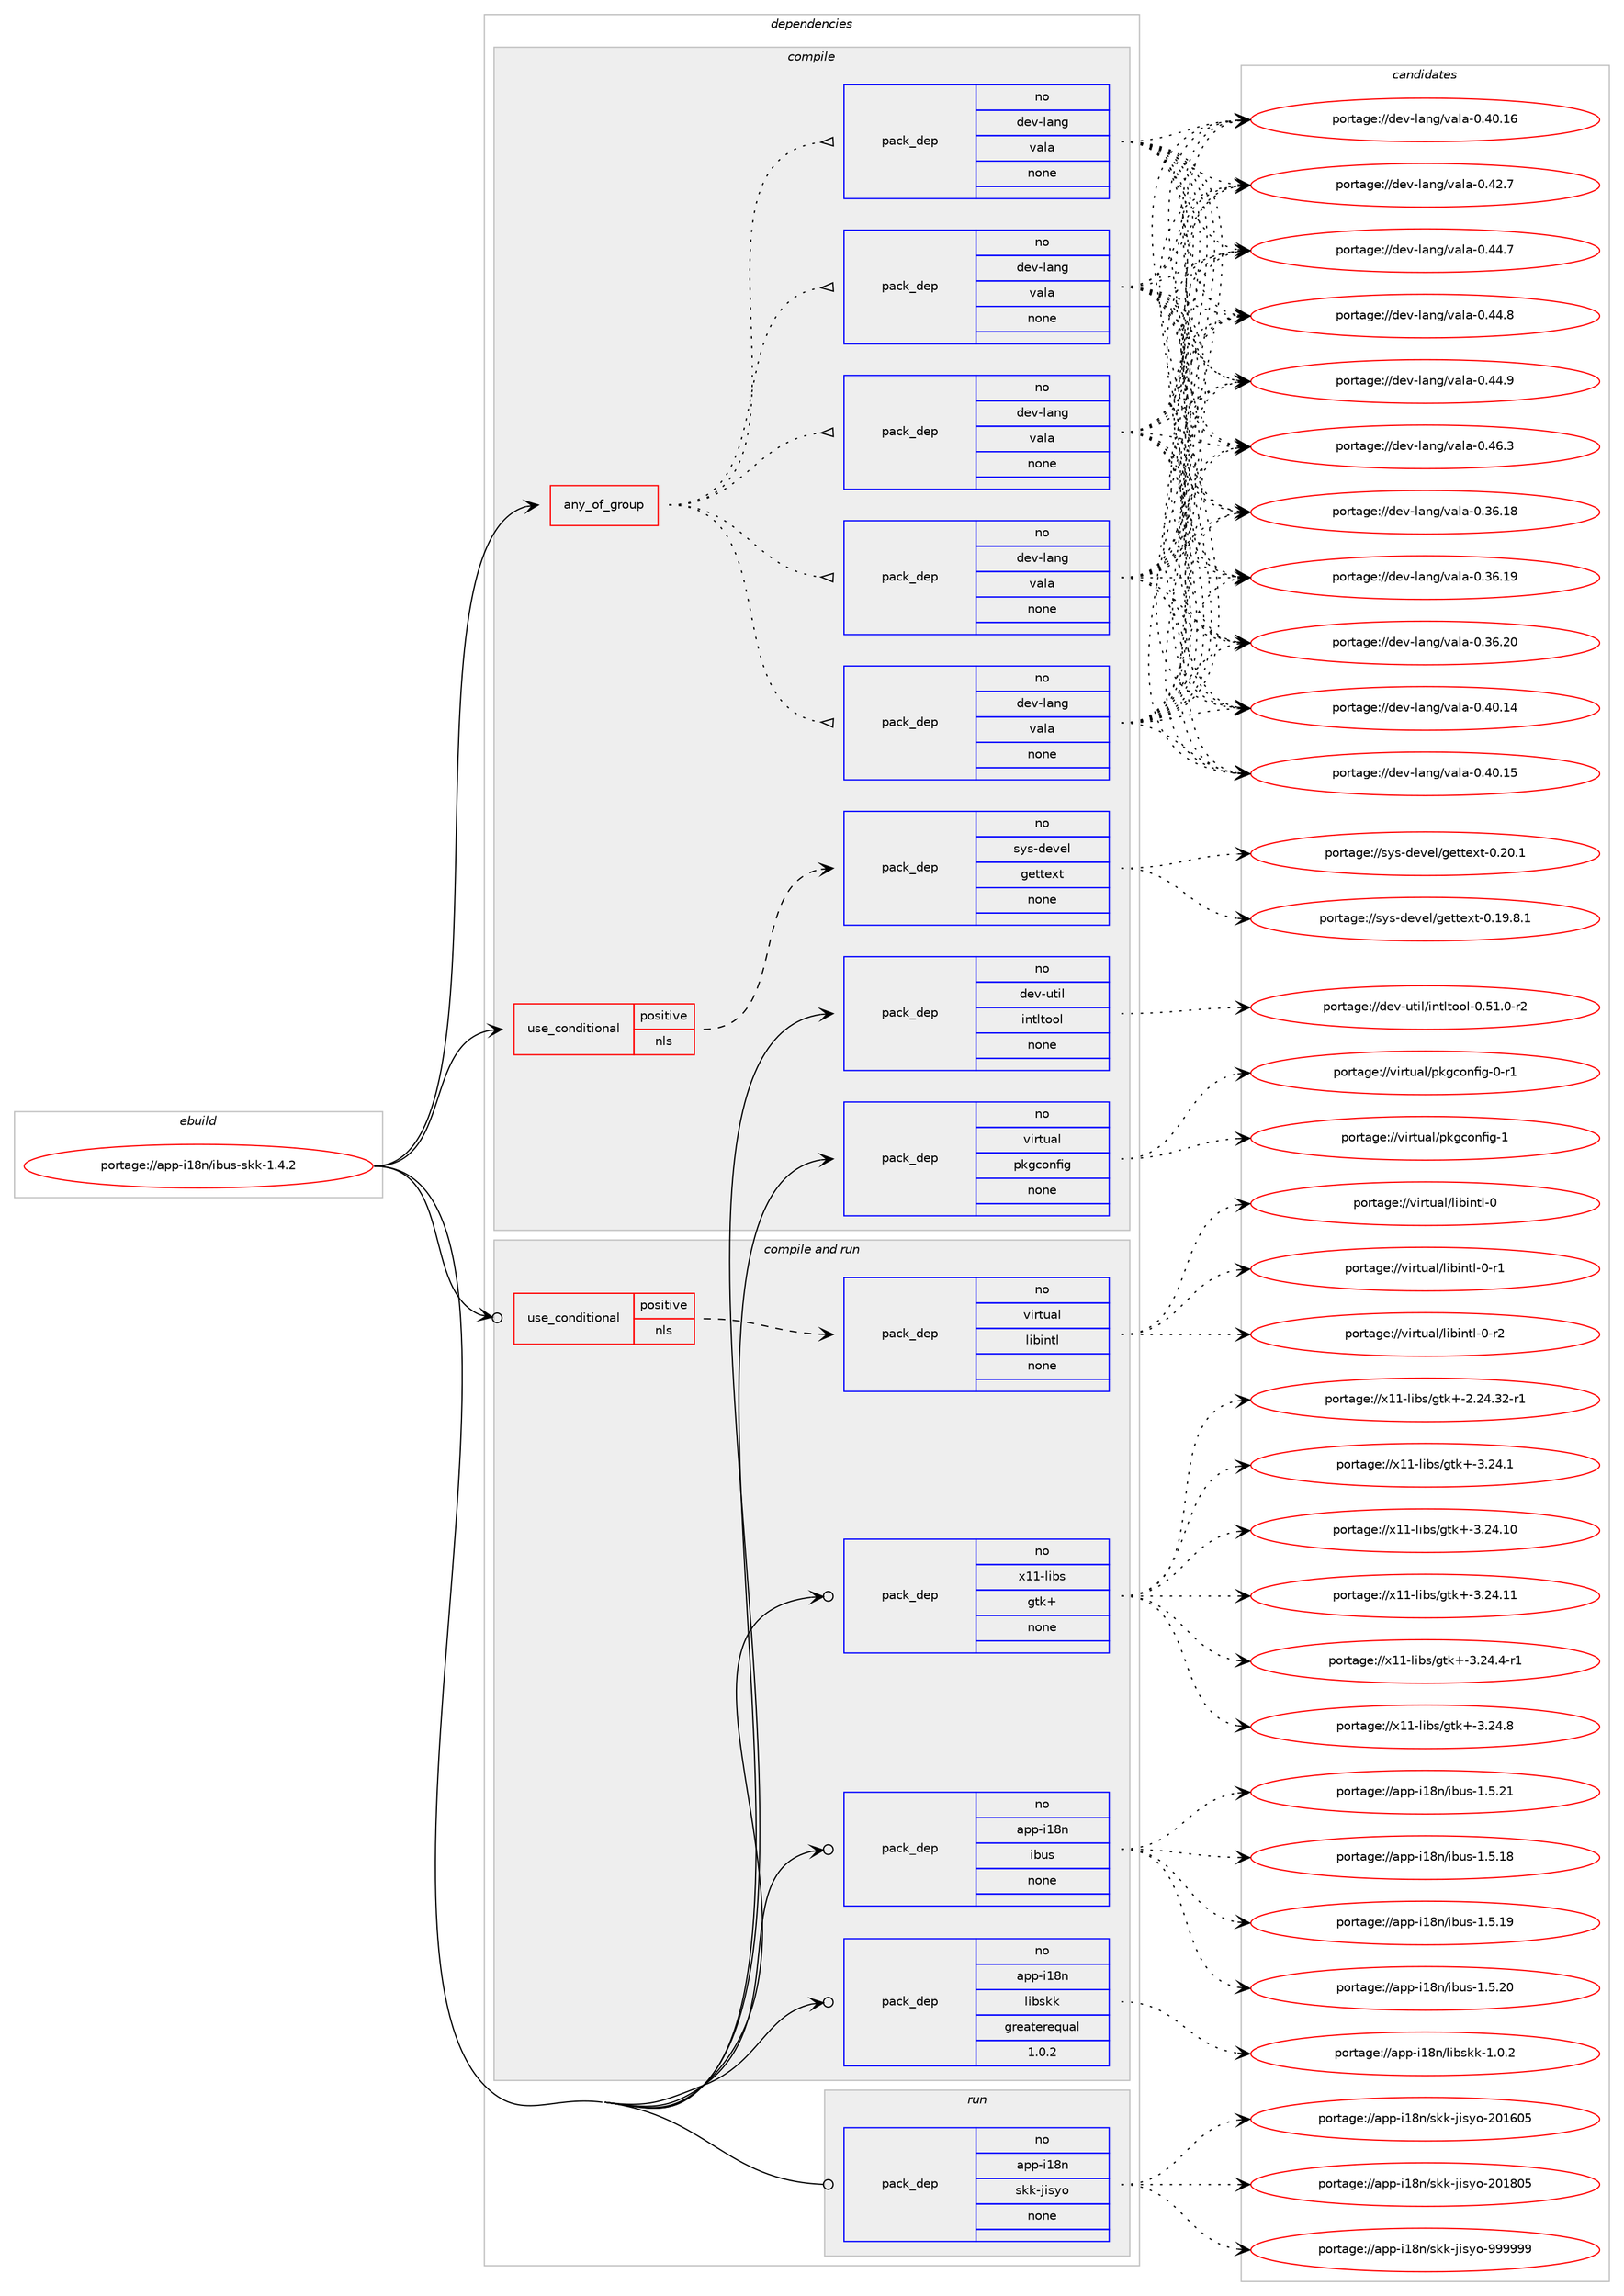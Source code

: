 digraph prolog {

# *************
# Graph options
# *************

newrank=true;
concentrate=true;
compound=true;
graph [rankdir=LR,fontname=Helvetica,fontsize=10,ranksep=1.5];#, ranksep=2.5, nodesep=0.2];
edge  [arrowhead=vee];
node  [fontname=Helvetica,fontsize=10];

# **********
# The ebuild
# **********

subgraph cluster_leftcol {
color=gray;
rank=same;
label=<<i>ebuild</i>>;
id [label="portage://app-i18n/ibus-skk-1.4.2", color=red, width=4, href="../app-i18n/ibus-skk-1.4.2.svg"];
}

# ****************
# The dependencies
# ****************

subgraph cluster_midcol {
color=gray;
label=<<i>dependencies</i>>;
subgraph cluster_compile {
fillcolor="#eeeeee";
style=filled;
label=<<i>compile</i>>;
subgraph any453 {
dependency30596 [label=<<TABLE BORDER="0" CELLBORDER="1" CELLSPACING="0" CELLPADDING="4"><TR><TD CELLPADDING="10">any_of_group</TD></TR></TABLE>>, shape=none, color=red];subgraph pack22277 {
dependency30597 [label=<<TABLE BORDER="0" CELLBORDER="1" CELLSPACING="0" CELLPADDING="4" WIDTH="220"><TR><TD ROWSPAN="6" CELLPADDING="30">pack_dep</TD></TR><TR><TD WIDTH="110">no</TD></TR><TR><TD>dev-lang</TD></TR><TR><TD>vala</TD></TR><TR><TD>none</TD></TR><TR><TD></TD></TR></TABLE>>, shape=none, color=blue];
}
dependency30596:e -> dependency30597:w [weight=20,style="dotted",arrowhead="oinv"];
subgraph pack22278 {
dependency30598 [label=<<TABLE BORDER="0" CELLBORDER="1" CELLSPACING="0" CELLPADDING="4" WIDTH="220"><TR><TD ROWSPAN="6" CELLPADDING="30">pack_dep</TD></TR><TR><TD WIDTH="110">no</TD></TR><TR><TD>dev-lang</TD></TR><TR><TD>vala</TD></TR><TR><TD>none</TD></TR><TR><TD></TD></TR></TABLE>>, shape=none, color=blue];
}
dependency30596:e -> dependency30598:w [weight=20,style="dotted",arrowhead="oinv"];
subgraph pack22279 {
dependency30599 [label=<<TABLE BORDER="0" CELLBORDER="1" CELLSPACING="0" CELLPADDING="4" WIDTH="220"><TR><TD ROWSPAN="6" CELLPADDING="30">pack_dep</TD></TR><TR><TD WIDTH="110">no</TD></TR><TR><TD>dev-lang</TD></TR><TR><TD>vala</TD></TR><TR><TD>none</TD></TR><TR><TD></TD></TR></TABLE>>, shape=none, color=blue];
}
dependency30596:e -> dependency30599:w [weight=20,style="dotted",arrowhead="oinv"];
subgraph pack22280 {
dependency30600 [label=<<TABLE BORDER="0" CELLBORDER="1" CELLSPACING="0" CELLPADDING="4" WIDTH="220"><TR><TD ROWSPAN="6" CELLPADDING="30">pack_dep</TD></TR><TR><TD WIDTH="110">no</TD></TR><TR><TD>dev-lang</TD></TR><TR><TD>vala</TD></TR><TR><TD>none</TD></TR><TR><TD></TD></TR></TABLE>>, shape=none, color=blue];
}
dependency30596:e -> dependency30600:w [weight=20,style="dotted",arrowhead="oinv"];
subgraph pack22281 {
dependency30601 [label=<<TABLE BORDER="0" CELLBORDER="1" CELLSPACING="0" CELLPADDING="4" WIDTH="220"><TR><TD ROWSPAN="6" CELLPADDING="30">pack_dep</TD></TR><TR><TD WIDTH="110">no</TD></TR><TR><TD>dev-lang</TD></TR><TR><TD>vala</TD></TR><TR><TD>none</TD></TR><TR><TD></TD></TR></TABLE>>, shape=none, color=blue];
}
dependency30596:e -> dependency30601:w [weight=20,style="dotted",arrowhead="oinv"];
}
id:e -> dependency30596:w [weight=20,style="solid",arrowhead="vee"];
subgraph cond7854 {
dependency30602 [label=<<TABLE BORDER="0" CELLBORDER="1" CELLSPACING="0" CELLPADDING="4"><TR><TD ROWSPAN="3" CELLPADDING="10">use_conditional</TD></TR><TR><TD>positive</TD></TR><TR><TD>nls</TD></TR></TABLE>>, shape=none, color=red];
subgraph pack22282 {
dependency30603 [label=<<TABLE BORDER="0" CELLBORDER="1" CELLSPACING="0" CELLPADDING="4" WIDTH="220"><TR><TD ROWSPAN="6" CELLPADDING="30">pack_dep</TD></TR><TR><TD WIDTH="110">no</TD></TR><TR><TD>sys-devel</TD></TR><TR><TD>gettext</TD></TR><TR><TD>none</TD></TR><TR><TD></TD></TR></TABLE>>, shape=none, color=blue];
}
dependency30602:e -> dependency30603:w [weight=20,style="dashed",arrowhead="vee"];
}
id:e -> dependency30602:w [weight=20,style="solid",arrowhead="vee"];
subgraph pack22283 {
dependency30604 [label=<<TABLE BORDER="0" CELLBORDER="1" CELLSPACING="0" CELLPADDING="4" WIDTH="220"><TR><TD ROWSPAN="6" CELLPADDING="30">pack_dep</TD></TR><TR><TD WIDTH="110">no</TD></TR><TR><TD>dev-util</TD></TR><TR><TD>intltool</TD></TR><TR><TD>none</TD></TR><TR><TD></TD></TR></TABLE>>, shape=none, color=blue];
}
id:e -> dependency30604:w [weight=20,style="solid",arrowhead="vee"];
subgraph pack22284 {
dependency30605 [label=<<TABLE BORDER="0" CELLBORDER="1" CELLSPACING="0" CELLPADDING="4" WIDTH="220"><TR><TD ROWSPAN="6" CELLPADDING="30">pack_dep</TD></TR><TR><TD WIDTH="110">no</TD></TR><TR><TD>virtual</TD></TR><TR><TD>pkgconfig</TD></TR><TR><TD>none</TD></TR><TR><TD></TD></TR></TABLE>>, shape=none, color=blue];
}
id:e -> dependency30605:w [weight=20,style="solid",arrowhead="vee"];
}
subgraph cluster_compileandrun {
fillcolor="#eeeeee";
style=filled;
label=<<i>compile and run</i>>;
subgraph cond7855 {
dependency30606 [label=<<TABLE BORDER="0" CELLBORDER="1" CELLSPACING="0" CELLPADDING="4"><TR><TD ROWSPAN="3" CELLPADDING="10">use_conditional</TD></TR><TR><TD>positive</TD></TR><TR><TD>nls</TD></TR></TABLE>>, shape=none, color=red];
subgraph pack22285 {
dependency30607 [label=<<TABLE BORDER="0" CELLBORDER="1" CELLSPACING="0" CELLPADDING="4" WIDTH="220"><TR><TD ROWSPAN="6" CELLPADDING="30">pack_dep</TD></TR><TR><TD WIDTH="110">no</TD></TR><TR><TD>virtual</TD></TR><TR><TD>libintl</TD></TR><TR><TD>none</TD></TR><TR><TD></TD></TR></TABLE>>, shape=none, color=blue];
}
dependency30606:e -> dependency30607:w [weight=20,style="dashed",arrowhead="vee"];
}
id:e -> dependency30606:w [weight=20,style="solid",arrowhead="odotvee"];
subgraph pack22286 {
dependency30608 [label=<<TABLE BORDER="0" CELLBORDER="1" CELLSPACING="0" CELLPADDING="4" WIDTH="220"><TR><TD ROWSPAN="6" CELLPADDING="30">pack_dep</TD></TR><TR><TD WIDTH="110">no</TD></TR><TR><TD>app-i18n</TD></TR><TR><TD>ibus</TD></TR><TR><TD>none</TD></TR><TR><TD></TD></TR></TABLE>>, shape=none, color=blue];
}
id:e -> dependency30608:w [weight=20,style="solid",arrowhead="odotvee"];
subgraph pack22287 {
dependency30609 [label=<<TABLE BORDER="0" CELLBORDER="1" CELLSPACING="0" CELLPADDING="4" WIDTH="220"><TR><TD ROWSPAN="6" CELLPADDING="30">pack_dep</TD></TR><TR><TD WIDTH="110">no</TD></TR><TR><TD>app-i18n</TD></TR><TR><TD>libskk</TD></TR><TR><TD>greaterequal</TD></TR><TR><TD>1.0.2</TD></TR></TABLE>>, shape=none, color=blue];
}
id:e -> dependency30609:w [weight=20,style="solid",arrowhead="odotvee"];
subgraph pack22288 {
dependency30610 [label=<<TABLE BORDER="0" CELLBORDER="1" CELLSPACING="0" CELLPADDING="4" WIDTH="220"><TR><TD ROWSPAN="6" CELLPADDING="30">pack_dep</TD></TR><TR><TD WIDTH="110">no</TD></TR><TR><TD>x11-libs</TD></TR><TR><TD>gtk+</TD></TR><TR><TD>none</TD></TR><TR><TD></TD></TR></TABLE>>, shape=none, color=blue];
}
id:e -> dependency30610:w [weight=20,style="solid",arrowhead="odotvee"];
}
subgraph cluster_run {
fillcolor="#eeeeee";
style=filled;
label=<<i>run</i>>;
subgraph pack22289 {
dependency30611 [label=<<TABLE BORDER="0" CELLBORDER="1" CELLSPACING="0" CELLPADDING="4" WIDTH="220"><TR><TD ROWSPAN="6" CELLPADDING="30">pack_dep</TD></TR><TR><TD WIDTH="110">no</TD></TR><TR><TD>app-i18n</TD></TR><TR><TD>skk-jisyo</TD></TR><TR><TD>none</TD></TR><TR><TD></TD></TR></TABLE>>, shape=none, color=blue];
}
id:e -> dependency30611:w [weight=20,style="solid",arrowhead="odot"];
}
}

# **************
# The candidates
# **************

subgraph cluster_choices {
rank=same;
color=gray;
label=<<i>candidates</i>>;

subgraph choice22277 {
color=black;
nodesep=1;
choiceportage10010111845108971101034711897108974548465154464956 [label="portage://dev-lang/vala-0.36.18", color=red, width=4,href="../dev-lang/vala-0.36.18.svg"];
choiceportage10010111845108971101034711897108974548465154464957 [label="portage://dev-lang/vala-0.36.19", color=red, width=4,href="../dev-lang/vala-0.36.19.svg"];
choiceportage10010111845108971101034711897108974548465154465048 [label="portage://dev-lang/vala-0.36.20", color=red, width=4,href="../dev-lang/vala-0.36.20.svg"];
choiceportage10010111845108971101034711897108974548465248464952 [label="portage://dev-lang/vala-0.40.14", color=red, width=4,href="../dev-lang/vala-0.40.14.svg"];
choiceportage10010111845108971101034711897108974548465248464953 [label="portage://dev-lang/vala-0.40.15", color=red, width=4,href="../dev-lang/vala-0.40.15.svg"];
choiceportage10010111845108971101034711897108974548465248464954 [label="portage://dev-lang/vala-0.40.16", color=red, width=4,href="../dev-lang/vala-0.40.16.svg"];
choiceportage100101118451089711010347118971089745484652504655 [label="portage://dev-lang/vala-0.42.7", color=red, width=4,href="../dev-lang/vala-0.42.7.svg"];
choiceportage100101118451089711010347118971089745484652524655 [label="portage://dev-lang/vala-0.44.7", color=red, width=4,href="../dev-lang/vala-0.44.7.svg"];
choiceportage100101118451089711010347118971089745484652524656 [label="portage://dev-lang/vala-0.44.8", color=red, width=4,href="../dev-lang/vala-0.44.8.svg"];
choiceportage100101118451089711010347118971089745484652524657 [label="portage://dev-lang/vala-0.44.9", color=red, width=4,href="../dev-lang/vala-0.44.9.svg"];
choiceportage100101118451089711010347118971089745484652544651 [label="portage://dev-lang/vala-0.46.3", color=red, width=4,href="../dev-lang/vala-0.46.3.svg"];
dependency30597:e -> choiceportage10010111845108971101034711897108974548465154464956:w [style=dotted,weight="100"];
dependency30597:e -> choiceportage10010111845108971101034711897108974548465154464957:w [style=dotted,weight="100"];
dependency30597:e -> choiceportage10010111845108971101034711897108974548465154465048:w [style=dotted,weight="100"];
dependency30597:e -> choiceportage10010111845108971101034711897108974548465248464952:w [style=dotted,weight="100"];
dependency30597:e -> choiceportage10010111845108971101034711897108974548465248464953:w [style=dotted,weight="100"];
dependency30597:e -> choiceportage10010111845108971101034711897108974548465248464954:w [style=dotted,weight="100"];
dependency30597:e -> choiceportage100101118451089711010347118971089745484652504655:w [style=dotted,weight="100"];
dependency30597:e -> choiceportage100101118451089711010347118971089745484652524655:w [style=dotted,weight="100"];
dependency30597:e -> choiceportage100101118451089711010347118971089745484652524656:w [style=dotted,weight="100"];
dependency30597:e -> choiceportage100101118451089711010347118971089745484652524657:w [style=dotted,weight="100"];
dependency30597:e -> choiceportage100101118451089711010347118971089745484652544651:w [style=dotted,weight="100"];
}
subgraph choice22278 {
color=black;
nodesep=1;
choiceportage10010111845108971101034711897108974548465154464956 [label="portage://dev-lang/vala-0.36.18", color=red, width=4,href="../dev-lang/vala-0.36.18.svg"];
choiceportage10010111845108971101034711897108974548465154464957 [label="portage://dev-lang/vala-0.36.19", color=red, width=4,href="../dev-lang/vala-0.36.19.svg"];
choiceportage10010111845108971101034711897108974548465154465048 [label="portage://dev-lang/vala-0.36.20", color=red, width=4,href="../dev-lang/vala-0.36.20.svg"];
choiceportage10010111845108971101034711897108974548465248464952 [label="portage://dev-lang/vala-0.40.14", color=red, width=4,href="../dev-lang/vala-0.40.14.svg"];
choiceportage10010111845108971101034711897108974548465248464953 [label="portage://dev-lang/vala-0.40.15", color=red, width=4,href="../dev-lang/vala-0.40.15.svg"];
choiceportage10010111845108971101034711897108974548465248464954 [label="portage://dev-lang/vala-0.40.16", color=red, width=4,href="../dev-lang/vala-0.40.16.svg"];
choiceportage100101118451089711010347118971089745484652504655 [label="portage://dev-lang/vala-0.42.7", color=red, width=4,href="../dev-lang/vala-0.42.7.svg"];
choiceportage100101118451089711010347118971089745484652524655 [label="portage://dev-lang/vala-0.44.7", color=red, width=4,href="../dev-lang/vala-0.44.7.svg"];
choiceportage100101118451089711010347118971089745484652524656 [label="portage://dev-lang/vala-0.44.8", color=red, width=4,href="../dev-lang/vala-0.44.8.svg"];
choiceportage100101118451089711010347118971089745484652524657 [label="portage://dev-lang/vala-0.44.9", color=red, width=4,href="../dev-lang/vala-0.44.9.svg"];
choiceportage100101118451089711010347118971089745484652544651 [label="portage://dev-lang/vala-0.46.3", color=red, width=4,href="../dev-lang/vala-0.46.3.svg"];
dependency30598:e -> choiceportage10010111845108971101034711897108974548465154464956:w [style=dotted,weight="100"];
dependency30598:e -> choiceportage10010111845108971101034711897108974548465154464957:w [style=dotted,weight="100"];
dependency30598:e -> choiceportage10010111845108971101034711897108974548465154465048:w [style=dotted,weight="100"];
dependency30598:e -> choiceportage10010111845108971101034711897108974548465248464952:w [style=dotted,weight="100"];
dependency30598:e -> choiceportage10010111845108971101034711897108974548465248464953:w [style=dotted,weight="100"];
dependency30598:e -> choiceportage10010111845108971101034711897108974548465248464954:w [style=dotted,weight="100"];
dependency30598:e -> choiceportage100101118451089711010347118971089745484652504655:w [style=dotted,weight="100"];
dependency30598:e -> choiceportage100101118451089711010347118971089745484652524655:w [style=dotted,weight="100"];
dependency30598:e -> choiceportage100101118451089711010347118971089745484652524656:w [style=dotted,weight="100"];
dependency30598:e -> choiceportage100101118451089711010347118971089745484652524657:w [style=dotted,weight="100"];
dependency30598:e -> choiceportage100101118451089711010347118971089745484652544651:w [style=dotted,weight="100"];
}
subgraph choice22279 {
color=black;
nodesep=1;
choiceportage10010111845108971101034711897108974548465154464956 [label="portage://dev-lang/vala-0.36.18", color=red, width=4,href="../dev-lang/vala-0.36.18.svg"];
choiceportage10010111845108971101034711897108974548465154464957 [label="portage://dev-lang/vala-0.36.19", color=red, width=4,href="../dev-lang/vala-0.36.19.svg"];
choiceportage10010111845108971101034711897108974548465154465048 [label="portage://dev-lang/vala-0.36.20", color=red, width=4,href="../dev-lang/vala-0.36.20.svg"];
choiceportage10010111845108971101034711897108974548465248464952 [label="portage://dev-lang/vala-0.40.14", color=red, width=4,href="../dev-lang/vala-0.40.14.svg"];
choiceportage10010111845108971101034711897108974548465248464953 [label="portage://dev-lang/vala-0.40.15", color=red, width=4,href="../dev-lang/vala-0.40.15.svg"];
choiceportage10010111845108971101034711897108974548465248464954 [label="portage://dev-lang/vala-0.40.16", color=red, width=4,href="../dev-lang/vala-0.40.16.svg"];
choiceportage100101118451089711010347118971089745484652504655 [label="portage://dev-lang/vala-0.42.7", color=red, width=4,href="../dev-lang/vala-0.42.7.svg"];
choiceportage100101118451089711010347118971089745484652524655 [label="portage://dev-lang/vala-0.44.7", color=red, width=4,href="../dev-lang/vala-0.44.7.svg"];
choiceportage100101118451089711010347118971089745484652524656 [label="portage://dev-lang/vala-0.44.8", color=red, width=4,href="../dev-lang/vala-0.44.8.svg"];
choiceportage100101118451089711010347118971089745484652524657 [label="portage://dev-lang/vala-0.44.9", color=red, width=4,href="../dev-lang/vala-0.44.9.svg"];
choiceportage100101118451089711010347118971089745484652544651 [label="portage://dev-lang/vala-0.46.3", color=red, width=4,href="../dev-lang/vala-0.46.3.svg"];
dependency30599:e -> choiceportage10010111845108971101034711897108974548465154464956:w [style=dotted,weight="100"];
dependency30599:e -> choiceportage10010111845108971101034711897108974548465154464957:w [style=dotted,weight="100"];
dependency30599:e -> choiceportage10010111845108971101034711897108974548465154465048:w [style=dotted,weight="100"];
dependency30599:e -> choiceportage10010111845108971101034711897108974548465248464952:w [style=dotted,weight="100"];
dependency30599:e -> choiceportage10010111845108971101034711897108974548465248464953:w [style=dotted,weight="100"];
dependency30599:e -> choiceportage10010111845108971101034711897108974548465248464954:w [style=dotted,weight="100"];
dependency30599:e -> choiceportage100101118451089711010347118971089745484652504655:w [style=dotted,weight="100"];
dependency30599:e -> choiceportage100101118451089711010347118971089745484652524655:w [style=dotted,weight="100"];
dependency30599:e -> choiceportage100101118451089711010347118971089745484652524656:w [style=dotted,weight="100"];
dependency30599:e -> choiceportage100101118451089711010347118971089745484652524657:w [style=dotted,weight="100"];
dependency30599:e -> choiceportage100101118451089711010347118971089745484652544651:w [style=dotted,weight="100"];
}
subgraph choice22280 {
color=black;
nodesep=1;
choiceportage10010111845108971101034711897108974548465154464956 [label="portage://dev-lang/vala-0.36.18", color=red, width=4,href="../dev-lang/vala-0.36.18.svg"];
choiceportage10010111845108971101034711897108974548465154464957 [label="portage://dev-lang/vala-0.36.19", color=red, width=4,href="../dev-lang/vala-0.36.19.svg"];
choiceportage10010111845108971101034711897108974548465154465048 [label="portage://dev-lang/vala-0.36.20", color=red, width=4,href="../dev-lang/vala-0.36.20.svg"];
choiceportage10010111845108971101034711897108974548465248464952 [label="portage://dev-lang/vala-0.40.14", color=red, width=4,href="../dev-lang/vala-0.40.14.svg"];
choiceportage10010111845108971101034711897108974548465248464953 [label="portage://dev-lang/vala-0.40.15", color=red, width=4,href="../dev-lang/vala-0.40.15.svg"];
choiceportage10010111845108971101034711897108974548465248464954 [label="portage://dev-lang/vala-0.40.16", color=red, width=4,href="../dev-lang/vala-0.40.16.svg"];
choiceportage100101118451089711010347118971089745484652504655 [label="portage://dev-lang/vala-0.42.7", color=red, width=4,href="../dev-lang/vala-0.42.7.svg"];
choiceportage100101118451089711010347118971089745484652524655 [label="portage://dev-lang/vala-0.44.7", color=red, width=4,href="../dev-lang/vala-0.44.7.svg"];
choiceportage100101118451089711010347118971089745484652524656 [label="portage://dev-lang/vala-0.44.8", color=red, width=4,href="../dev-lang/vala-0.44.8.svg"];
choiceportage100101118451089711010347118971089745484652524657 [label="portage://dev-lang/vala-0.44.9", color=red, width=4,href="../dev-lang/vala-0.44.9.svg"];
choiceportage100101118451089711010347118971089745484652544651 [label="portage://dev-lang/vala-0.46.3", color=red, width=4,href="../dev-lang/vala-0.46.3.svg"];
dependency30600:e -> choiceportage10010111845108971101034711897108974548465154464956:w [style=dotted,weight="100"];
dependency30600:e -> choiceportage10010111845108971101034711897108974548465154464957:w [style=dotted,weight="100"];
dependency30600:e -> choiceportage10010111845108971101034711897108974548465154465048:w [style=dotted,weight="100"];
dependency30600:e -> choiceportage10010111845108971101034711897108974548465248464952:w [style=dotted,weight="100"];
dependency30600:e -> choiceportage10010111845108971101034711897108974548465248464953:w [style=dotted,weight="100"];
dependency30600:e -> choiceportage10010111845108971101034711897108974548465248464954:w [style=dotted,weight="100"];
dependency30600:e -> choiceportage100101118451089711010347118971089745484652504655:w [style=dotted,weight="100"];
dependency30600:e -> choiceportage100101118451089711010347118971089745484652524655:w [style=dotted,weight="100"];
dependency30600:e -> choiceportage100101118451089711010347118971089745484652524656:w [style=dotted,weight="100"];
dependency30600:e -> choiceportage100101118451089711010347118971089745484652524657:w [style=dotted,weight="100"];
dependency30600:e -> choiceportage100101118451089711010347118971089745484652544651:w [style=dotted,weight="100"];
}
subgraph choice22281 {
color=black;
nodesep=1;
choiceportage10010111845108971101034711897108974548465154464956 [label="portage://dev-lang/vala-0.36.18", color=red, width=4,href="../dev-lang/vala-0.36.18.svg"];
choiceportage10010111845108971101034711897108974548465154464957 [label="portage://dev-lang/vala-0.36.19", color=red, width=4,href="../dev-lang/vala-0.36.19.svg"];
choiceportage10010111845108971101034711897108974548465154465048 [label="portage://dev-lang/vala-0.36.20", color=red, width=4,href="../dev-lang/vala-0.36.20.svg"];
choiceportage10010111845108971101034711897108974548465248464952 [label="portage://dev-lang/vala-0.40.14", color=red, width=4,href="../dev-lang/vala-0.40.14.svg"];
choiceportage10010111845108971101034711897108974548465248464953 [label="portage://dev-lang/vala-0.40.15", color=red, width=4,href="../dev-lang/vala-0.40.15.svg"];
choiceportage10010111845108971101034711897108974548465248464954 [label="portage://dev-lang/vala-0.40.16", color=red, width=4,href="../dev-lang/vala-0.40.16.svg"];
choiceportage100101118451089711010347118971089745484652504655 [label="portage://dev-lang/vala-0.42.7", color=red, width=4,href="../dev-lang/vala-0.42.7.svg"];
choiceportage100101118451089711010347118971089745484652524655 [label="portage://dev-lang/vala-0.44.7", color=red, width=4,href="../dev-lang/vala-0.44.7.svg"];
choiceportage100101118451089711010347118971089745484652524656 [label="portage://dev-lang/vala-0.44.8", color=red, width=4,href="../dev-lang/vala-0.44.8.svg"];
choiceportage100101118451089711010347118971089745484652524657 [label="portage://dev-lang/vala-0.44.9", color=red, width=4,href="../dev-lang/vala-0.44.9.svg"];
choiceportage100101118451089711010347118971089745484652544651 [label="portage://dev-lang/vala-0.46.3", color=red, width=4,href="../dev-lang/vala-0.46.3.svg"];
dependency30601:e -> choiceportage10010111845108971101034711897108974548465154464956:w [style=dotted,weight="100"];
dependency30601:e -> choiceportage10010111845108971101034711897108974548465154464957:w [style=dotted,weight="100"];
dependency30601:e -> choiceportage10010111845108971101034711897108974548465154465048:w [style=dotted,weight="100"];
dependency30601:e -> choiceportage10010111845108971101034711897108974548465248464952:w [style=dotted,weight="100"];
dependency30601:e -> choiceportage10010111845108971101034711897108974548465248464953:w [style=dotted,weight="100"];
dependency30601:e -> choiceportage10010111845108971101034711897108974548465248464954:w [style=dotted,weight="100"];
dependency30601:e -> choiceportage100101118451089711010347118971089745484652504655:w [style=dotted,weight="100"];
dependency30601:e -> choiceportage100101118451089711010347118971089745484652524655:w [style=dotted,weight="100"];
dependency30601:e -> choiceportage100101118451089711010347118971089745484652524656:w [style=dotted,weight="100"];
dependency30601:e -> choiceportage100101118451089711010347118971089745484652524657:w [style=dotted,weight="100"];
dependency30601:e -> choiceportage100101118451089711010347118971089745484652544651:w [style=dotted,weight="100"];
}
subgraph choice22282 {
color=black;
nodesep=1;
choiceportage1151211154510010111810110847103101116116101120116454846495746564649 [label="portage://sys-devel/gettext-0.19.8.1", color=red, width=4,href="../sys-devel/gettext-0.19.8.1.svg"];
choiceportage115121115451001011181011084710310111611610112011645484650484649 [label="portage://sys-devel/gettext-0.20.1", color=red, width=4,href="../sys-devel/gettext-0.20.1.svg"];
dependency30603:e -> choiceportage1151211154510010111810110847103101116116101120116454846495746564649:w [style=dotted,weight="100"];
dependency30603:e -> choiceportage115121115451001011181011084710310111611610112011645484650484649:w [style=dotted,weight="100"];
}
subgraph choice22283 {
color=black;
nodesep=1;
choiceportage1001011184511711610510847105110116108116111111108454846534946484511450 [label="portage://dev-util/intltool-0.51.0-r2", color=red, width=4,href="../dev-util/intltool-0.51.0-r2.svg"];
dependency30604:e -> choiceportage1001011184511711610510847105110116108116111111108454846534946484511450:w [style=dotted,weight="100"];
}
subgraph choice22284 {
color=black;
nodesep=1;
choiceportage11810511411611797108471121071039911111010210510345484511449 [label="portage://virtual/pkgconfig-0-r1", color=red, width=4,href="../virtual/pkgconfig-0-r1.svg"];
choiceportage1181051141161179710847112107103991111101021051034549 [label="portage://virtual/pkgconfig-1", color=red, width=4,href="../virtual/pkgconfig-1.svg"];
dependency30605:e -> choiceportage11810511411611797108471121071039911111010210510345484511449:w [style=dotted,weight="100"];
dependency30605:e -> choiceportage1181051141161179710847112107103991111101021051034549:w [style=dotted,weight="100"];
}
subgraph choice22285 {
color=black;
nodesep=1;
choiceportage1181051141161179710847108105981051101161084548 [label="portage://virtual/libintl-0", color=red, width=4,href="../virtual/libintl-0.svg"];
choiceportage11810511411611797108471081059810511011610845484511449 [label="portage://virtual/libintl-0-r1", color=red, width=4,href="../virtual/libintl-0-r1.svg"];
choiceportage11810511411611797108471081059810511011610845484511450 [label="portage://virtual/libintl-0-r2", color=red, width=4,href="../virtual/libintl-0-r2.svg"];
dependency30607:e -> choiceportage1181051141161179710847108105981051101161084548:w [style=dotted,weight="100"];
dependency30607:e -> choiceportage11810511411611797108471081059810511011610845484511449:w [style=dotted,weight="100"];
dependency30607:e -> choiceportage11810511411611797108471081059810511011610845484511450:w [style=dotted,weight="100"];
}
subgraph choice22286 {
color=black;
nodesep=1;
choiceportage97112112451054956110471059811711545494653464956 [label="portage://app-i18n/ibus-1.5.18", color=red, width=4,href="../app-i18n/ibus-1.5.18.svg"];
choiceportage97112112451054956110471059811711545494653464957 [label="portage://app-i18n/ibus-1.5.19", color=red, width=4,href="../app-i18n/ibus-1.5.19.svg"];
choiceportage97112112451054956110471059811711545494653465048 [label="portage://app-i18n/ibus-1.5.20", color=red, width=4,href="../app-i18n/ibus-1.5.20.svg"];
choiceportage97112112451054956110471059811711545494653465049 [label="portage://app-i18n/ibus-1.5.21", color=red, width=4,href="../app-i18n/ibus-1.5.21.svg"];
dependency30608:e -> choiceportage97112112451054956110471059811711545494653464956:w [style=dotted,weight="100"];
dependency30608:e -> choiceportage97112112451054956110471059811711545494653464957:w [style=dotted,weight="100"];
dependency30608:e -> choiceportage97112112451054956110471059811711545494653465048:w [style=dotted,weight="100"];
dependency30608:e -> choiceportage97112112451054956110471059811711545494653465049:w [style=dotted,weight="100"];
}
subgraph choice22287 {
color=black;
nodesep=1;
choiceportage971121124510549561104710810598115107107454946484650 [label="portage://app-i18n/libskk-1.0.2", color=red, width=4,href="../app-i18n/libskk-1.0.2.svg"];
dependency30609:e -> choiceportage971121124510549561104710810598115107107454946484650:w [style=dotted,weight="100"];
}
subgraph choice22288 {
color=black;
nodesep=1;
choiceportage12049494510810598115471031161074345504650524651504511449 [label="portage://x11-libs/gtk+-2.24.32-r1", color=red, width=4,href="../x11-libs/gtk+-2.24.32-r1.svg"];
choiceportage12049494510810598115471031161074345514650524649 [label="portage://x11-libs/gtk+-3.24.1", color=red, width=4,href="../x11-libs/gtk+-3.24.1.svg"];
choiceportage1204949451081059811547103116107434551465052464948 [label="portage://x11-libs/gtk+-3.24.10", color=red, width=4,href="../x11-libs/gtk+-3.24.10.svg"];
choiceportage1204949451081059811547103116107434551465052464949 [label="portage://x11-libs/gtk+-3.24.11", color=red, width=4,href="../x11-libs/gtk+-3.24.11.svg"];
choiceportage120494945108105981154710311610743455146505246524511449 [label="portage://x11-libs/gtk+-3.24.4-r1", color=red, width=4,href="../x11-libs/gtk+-3.24.4-r1.svg"];
choiceportage12049494510810598115471031161074345514650524656 [label="portage://x11-libs/gtk+-3.24.8", color=red, width=4,href="../x11-libs/gtk+-3.24.8.svg"];
dependency30610:e -> choiceportage12049494510810598115471031161074345504650524651504511449:w [style=dotted,weight="100"];
dependency30610:e -> choiceportage12049494510810598115471031161074345514650524649:w [style=dotted,weight="100"];
dependency30610:e -> choiceportage1204949451081059811547103116107434551465052464948:w [style=dotted,weight="100"];
dependency30610:e -> choiceportage1204949451081059811547103116107434551465052464949:w [style=dotted,weight="100"];
dependency30610:e -> choiceportage120494945108105981154710311610743455146505246524511449:w [style=dotted,weight="100"];
dependency30610:e -> choiceportage12049494510810598115471031161074345514650524656:w [style=dotted,weight="100"];
}
subgraph choice22289 {
color=black;
nodesep=1;
choiceportage97112112451054956110471151071074510610511512111145504849544853 [label="portage://app-i18n/skk-jisyo-201605", color=red, width=4,href="../app-i18n/skk-jisyo-201605.svg"];
choiceportage97112112451054956110471151071074510610511512111145504849564853 [label="portage://app-i18n/skk-jisyo-201805", color=red, width=4,href="../app-i18n/skk-jisyo-201805.svg"];
choiceportage97112112451054956110471151071074510610511512111145575757575757 [label="portage://app-i18n/skk-jisyo-999999", color=red, width=4,href="../app-i18n/skk-jisyo-999999.svg"];
dependency30611:e -> choiceportage97112112451054956110471151071074510610511512111145504849544853:w [style=dotted,weight="100"];
dependency30611:e -> choiceportage97112112451054956110471151071074510610511512111145504849564853:w [style=dotted,weight="100"];
dependency30611:e -> choiceportage97112112451054956110471151071074510610511512111145575757575757:w [style=dotted,weight="100"];
}
}

}
